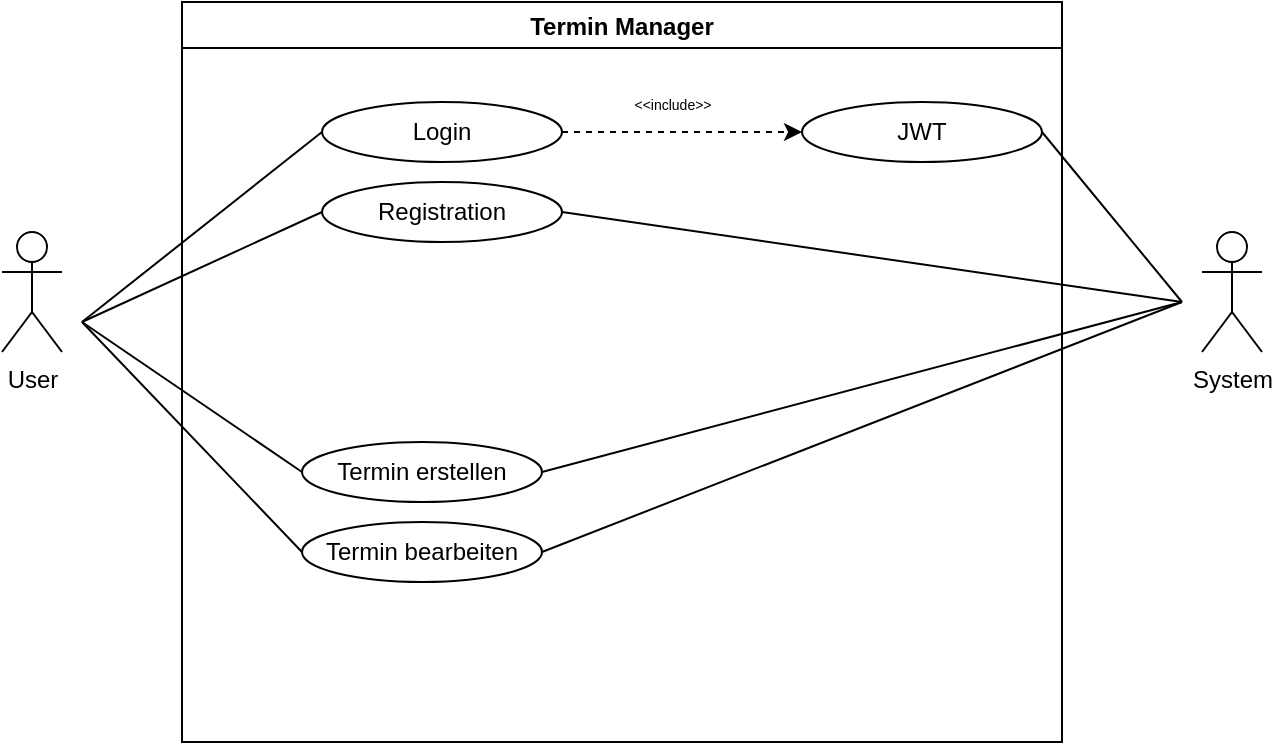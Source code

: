 <mxfile version="15.1.1" type="device"><diagram id="46huvAgwykU7I3stSKRe" name="Page-1"><mxGraphModel dx="788" dy="457" grid="1" gridSize="10" guides="1" tooltips="1" connect="1" arrows="1" fold="1" page="1" pageScale="1" pageWidth="827" pageHeight="1169" math="0" shadow="0"><root><mxCell id="0"/><mxCell id="1" parent="0"/><mxCell id="HybU8uHzgUtdlZFSJxEi-1" value="User" style="shape=umlActor;verticalLabelPosition=bottom;verticalAlign=top;html=1;outlineConnect=0;" parent="1" vertex="1"><mxGeometry x="70" y="275" width="30" height="60" as="geometry"/></mxCell><mxCell id="HybU8uHzgUtdlZFSJxEi-2" value="Termin Manager" style="swimlane;startSize=23;" parent="1" vertex="1"><mxGeometry x="160" y="160" width="440" height="370" as="geometry"/></mxCell><mxCell id="HybU8uHzgUtdlZFSJxEi-10" value="Login" style="ellipse;whiteSpace=wrap;html=1;" parent="HybU8uHzgUtdlZFSJxEi-2" vertex="1"><mxGeometry x="70" y="50" width="120" height="30" as="geometry"/></mxCell><mxCell id="HybU8uHzgUtdlZFSJxEi-13" value="Termin erstellen" style="ellipse;whiteSpace=wrap;html=1;" parent="HybU8uHzgUtdlZFSJxEi-2" vertex="1"><mxGeometry x="60" y="220" width="120" height="30" as="geometry"/></mxCell><mxCell id="HybU8uHzgUtdlZFSJxEi-15" value="Termin bearbeiten" style="ellipse;whiteSpace=wrap;html=1;" parent="HybU8uHzgUtdlZFSJxEi-2" vertex="1"><mxGeometry x="60" y="260" width="120" height="30" as="geometry"/></mxCell><mxCell id="KvPSRczHqEwnv0ADXYGD-2" value="Registration" style="ellipse;whiteSpace=wrap;html=1;" vertex="1" parent="HybU8uHzgUtdlZFSJxEi-2"><mxGeometry x="70" y="90" width="120" height="30" as="geometry"/></mxCell><mxCell id="KvPSRczHqEwnv0ADXYGD-14" value="JWT" style="ellipse;whiteSpace=wrap;html=1;" vertex="1" parent="HybU8uHzgUtdlZFSJxEi-2"><mxGeometry x="310" y="50" width="120" height="30" as="geometry"/></mxCell><mxCell id="KvPSRczHqEwnv0ADXYGD-20" value="" style="endArrow=classic;html=1;dashed=1;exitX=1;exitY=0.5;exitDx=0;exitDy=0;" edge="1" parent="HybU8uHzgUtdlZFSJxEi-2" source="HybU8uHzgUtdlZFSJxEi-10"><mxGeometry width="50" height="50" relative="1" as="geometry"><mxPoint x="230" y="70" as="sourcePoint"/><mxPoint x="310" y="65" as="targetPoint"/></mxGeometry></mxCell><mxCell id="KvPSRczHqEwnv0ADXYGD-21" value="&lt;font style=&quot;font-size: 7px&quot;&gt;&amp;lt;&amp;lt;include&amp;gt;&amp;gt;&lt;/font&gt;" style="text;html=1;align=center;verticalAlign=middle;resizable=0;points=[];autosize=1;strokeColor=none;fillColor=none;" vertex="1" parent="HybU8uHzgUtdlZFSJxEi-2"><mxGeometry x="220" y="40" width="50" height="20" as="geometry"/></mxCell><mxCell id="HybU8uHzgUtdlZFSJxEi-4" value="" style="endArrow=none;html=1;entryX=0;entryY=0.5;entryDx=0;entryDy=0;" parent="1" target="HybU8uHzgUtdlZFSJxEi-10" edge="1"><mxGeometry width="50" height="50" relative="1" as="geometry"><mxPoint x="110" y="320" as="sourcePoint"/><mxPoint x="260" y="220" as="targetPoint"/></mxGeometry></mxCell><mxCell id="HybU8uHzgUtdlZFSJxEi-11" value="" style="endArrow=none;html=1;entryX=0;entryY=0.5;entryDx=0;entryDy=0;" parent="1" target="HybU8uHzgUtdlZFSJxEi-13" edge="1"><mxGeometry width="50" height="50" relative="1" as="geometry"><mxPoint x="110" y="320" as="sourcePoint"/><mxPoint x="260" y="320" as="targetPoint"/></mxGeometry></mxCell><mxCell id="HybU8uHzgUtdlZFSJxEi-14" value="" style="endArrow=none;html=1;entryX=0;entryY=0.5;entryDx=0;entryDy=0;" parent="1" target="HybU8uHzgUtdlZFSJxEi-15" edge="1"><mxGeometry width="50" height="50" relative="1" as="geometry"><mxPoint x="110" y="320" as="sourcePoint"/><mxPoint x="250" y="400" as="targetPoint"/></mxGeometry></mxCell><mxCell id="KvPSRczHqEwnv0ADXYGD-3" value="" style="endArrow=none;html=1;entryX=0;entryY=0.5;entryDx=0;entryDy=0;" edge="1" parent="1" target="KvPSRczHqEwnv0ADXYGD-2"><mxGeometry width="50" height="50" relative="1" as="geometry"><mxPoint x="110" y="320" as="sourcePoint"/><mxPoint x="410" y="350" as="targetPoint"/></mxGeometry></mxCell><mxCell id="KvPSRczHqEwnv0ADXYGD-11" value="System&lt;br&gt;" style="shape=umlActor;verticalLabelPosition=bottom;verticalAlign=top;html=1;outlineConnect=0;" vertex="1" parent="1"><mxGeometry x="670" y="275" width="30" height="60" as="geometry"/></mxCell><mxCell id="KvPSRczHqEwnv0ADXYGD-22" value="" style="endArrow=none;html=1;exitX=1;exitY=0.5;exitDx=0;exitDy=0;" edge="1" parent="1" source="KvPSRczHqEwnv0ADXYGD-14"><mxGeometry width="50" height="50" relative="1" as="geometry"><mxPoint x="350" y="370" as="sourcePoint"/><mxPoint x="660" y="310" as="targetPoint"/></mxGeometry></mxCell><mxCell id="KvPSRczHqEwnv0ADXYGD-23" value="" style="endArrow=none;html=1;exitX=1;exitY=0.5;exitDx=0;exitDy=0;" edge="1" parent="1" source="KvPSRczHqEwnv0ADXYGD-2"><mxGeometry width="50" height="50" relative="1" as="geometry"><mxPoint x="350" y="370" as="sourcePoint"/><mxPoint x="660" y="310" as="targetPoint"/></mxGeometry></mxCell><mxCell id="KvPSRczHqEwnv0ADXYGD-24" value="" style="endArrow=none;html=1;exitX=1;exitY=0.5;exitDx=0;exitDy=0;" edge="1" parent="1" source="HybU8uHzgUtdlZFSJxEi-13"><mxGeometry width="50" height="50" relative="1" as="geometry"><mxPoint x="350" y="370" as="sourcePoint"/><mxPoint x="660" y="310" as="targetPoint"/></mxGeometry></mxCell><mxCell id="KvPSRczHqEwnv0ADXYGD-25" value="" style="endArrow=none;html=1;exitX=1;exitY=0.5;exitDx=0;exitDy=0;" edge="1" parent="1" source="HybU8uHzgUtdlZFSJxEi-15"><mxGeometry width="50" height="50" relative="1" as="geometry"><mxPoint x="350" y="370" as="sourcePoint"/><mxPoint x="660" y="310" as="targetPoint"/></mxGeometry></mxCell></root></mxGraphModel></diagram></mxfile>